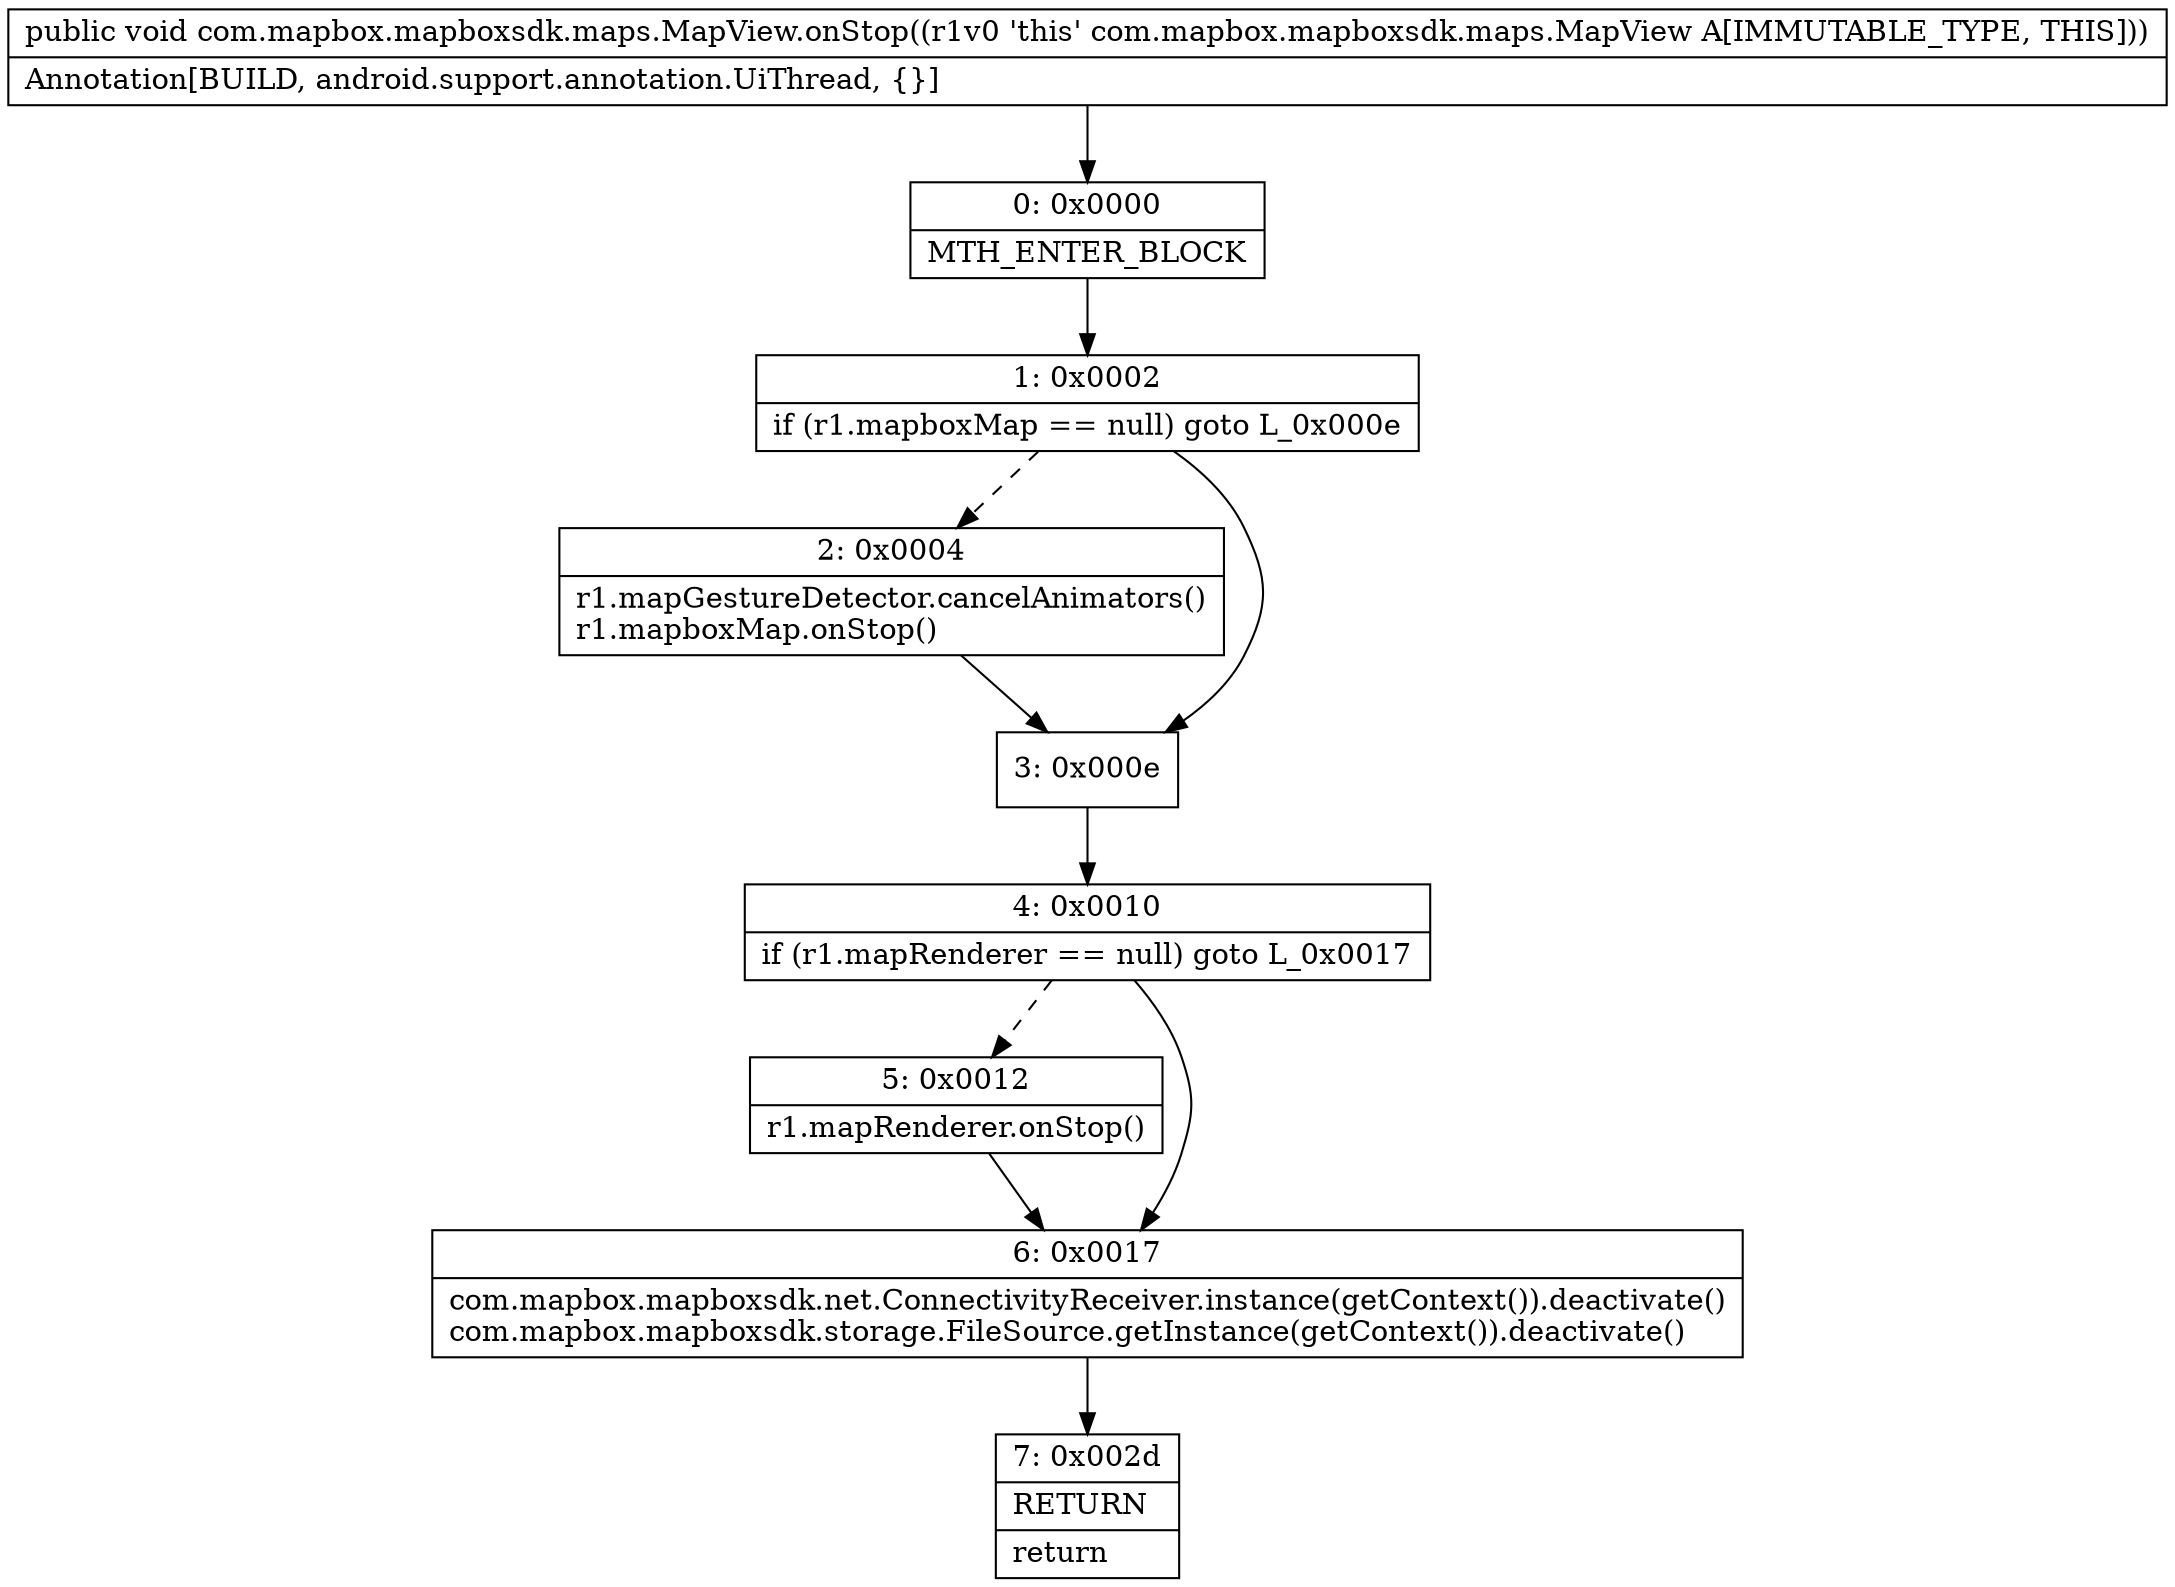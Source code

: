 digraph "CFG forcom.mapbox.mapboxsdk.maps.MapView.onStop()V" {
Node_0 [shape=record,label="{0\:\ 0x0000|MTH_ENTER_BLOCK\l}"];
Node_1 [shape=record,label="{1\:\ 0x0002|if (r1.mapboxMap == null) goto L_0x000e\l}"];
Node_2 [shape=record,label="{2\:\ 0x0004|r1.mapGestureDetector.cancelAnimators()\lr1.mapboxMap.onStop()\l}"];
Node_3 [shape=record,label="{3\:\ 0x000e}"];
Node_4 [shape=record,label="{4\:\ 0x0010|if (r1.mapRenderer == null) goto L_0x0017\l}"];
Node_5 [shape=record,label="{5\:\ 0x0012|r1.mapRenderer.onStop()\l}"];
Node_6 [shape=record,label="{6\:\ 0x0017|com.mapbox.mapboxsdk.net.ConnectivityReceiver.instance(getContext()).deactivate()\lcom.mapbox.mapboxsdk.storage.FileSource.getInstance(getContext()).deactivate()\l}"];
Node_7 [shape=record,label="{7\:\ 0x002d|RETURN\l|return\l}"];
MethodNode[shape=record,label="{public void com.mapbox.mapboxsdk.maps.MapView.onStop((r1v0 'this' com.mapbox.mapboxsdk.maps.MapView A[IMMUTABLE_TYPE, THIS]))  | Annotation[BUILD, android.support.annotation.UiThread, \{\}]\l}"];
MethodNode -> Node_0;
Node_0 -> Node_1;
Node_1 -> Node_2[style=dashed];
Node_1 -> Node_3;
Node_2 -> Node_3;
Node_3 -> Node_4;
Node_4 -> Node_5[style=dashed];
Node_4 -> Node_6;
Node_5 -> Node_6;
Node_6 -> Node_7;
}

